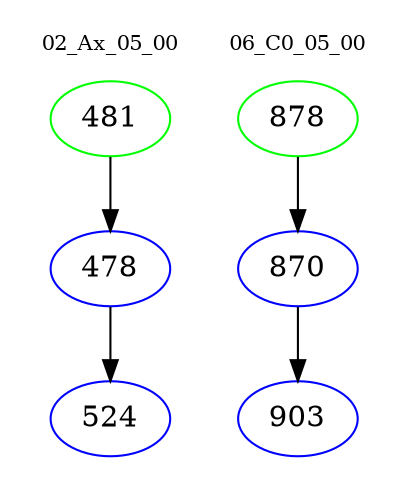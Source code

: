 digraph{
subgraph cluster_0 {
color = white
label = "02_Ax_05_00";
fontsize=10;
T0_481 [label="481", color="green"]
T0_481 -> T0_478 [color="black"]
T0_478 [label="478", color="blue"]
T0_478 -> T0_524 [color="black"]
T0_524 [label="524", color="blue"]
}
subgraph cluster_1 {
color = white
label = "06_C0_05_00";
fontsize=10;
T1_878 [label="878", color="green"]
T1_878 -> T1_870 [color="black"]
T1_870 [label="870", color="blue"]
T1_870 -> T1_903 [color="black"]
T1_903 [label="903", color="blue"]
}
}
